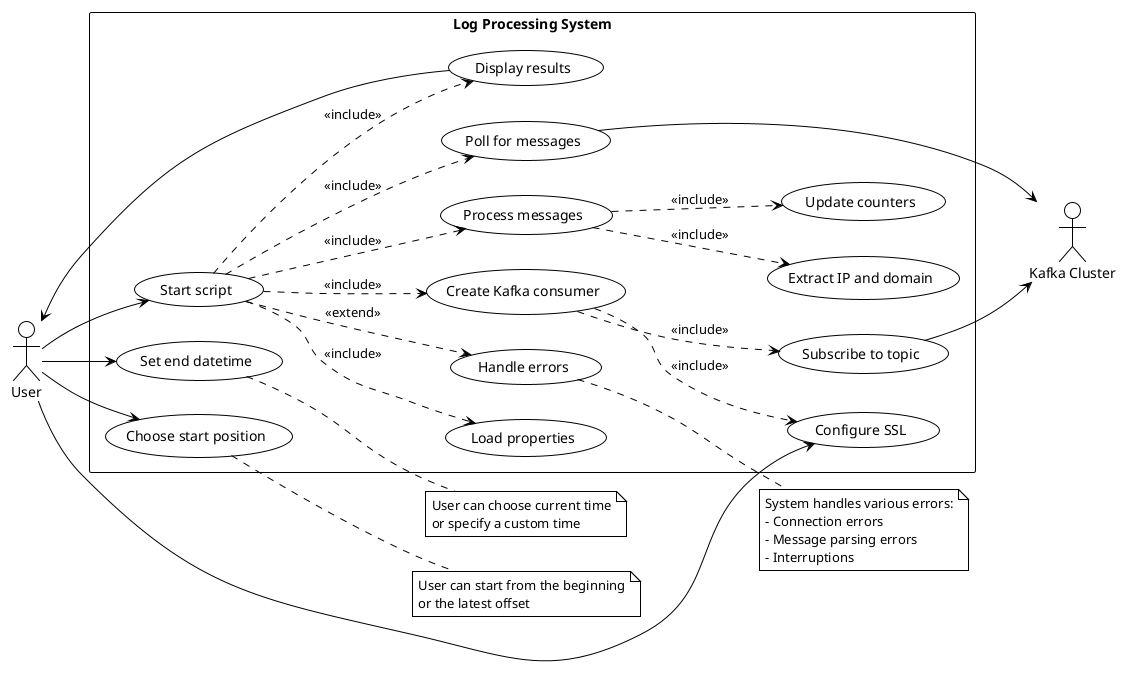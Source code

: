 @startuml
!theme plain
left to right direction
actor "User" as user
actor "Kafka Cluster" as kafka
rectangle "Log Processing System" {
  usecase "Start script" as UC1
  usecase "Load properties" as UC2
  usecase "Set end datetime" as UC3
  usecase "Choose start position" as UC4
  usecase "Configure SSL" as UC5
  usecase "Create Kafka consumer" as UC6
  usecase "Subscribe to topic" as UC7
  usecase "Poll for messages" as UC8
  usecase "Process messages" as UC9
  usecase "Extract IP and domain" as UC10
  usecase "Update counters" as UC11
  usecase "Display results" as UC12
  usecase "Handle errors" as UC13
}

user --> UC1
user --> UC3
user --> UC4
user --> UC5
UC1 ..> UC2 : <<include>>
UC1 ..> UC6 : <<include>>
UC6 ..> UC5 : <<include>>
UC6 ..> UC7 : <<include>>
UC7 --> kafka
UC8 --> kafka
UC9 ..> UC10 : <<include>>
UC9 ..> UC11 : <<include>>
UC1 ..> UC8 : <<include>>
UC1 ..> UC9 : <<include>>
UC1 ..> UC12 : <<include>>
UC1 ..> UC13 : <<extend>>
user <-- UC12

note right of UC3
  User can choose current time
  or specify a custom time
end note

note right of UC4
  User can start from the beginning
  or the latest offset
end note

note right of UC13
  System handles various errors:
  - Connection errors
  - Message parsing errors
  - Interruptions
end note
@enduml